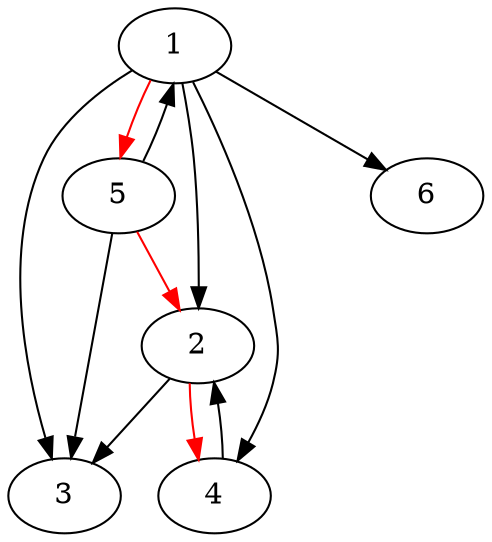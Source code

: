 strict digraph myGraph {
1 -> 2
1 -> 3
2 -> 3
2 -> 4 [color = red]
5 -> 3
5 -> 2 [color = red]
1 -> 6
1 -> 5 [color = red]
1 -> 4
1 -> 2
4 -> 2
5 -> 1
}